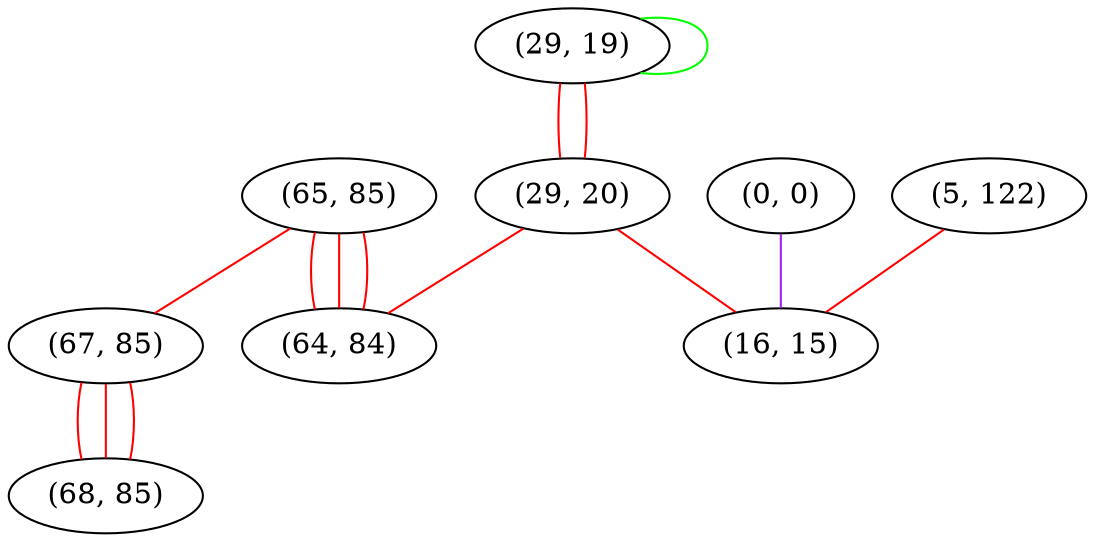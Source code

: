 graph "" {
"(65, 85)";
"(0, 0)";
"(29, 19)";
"(29, 20)";
"(64, 84)";
"(67, 85)";
"(5, 122)";
"(16, 15)";
"(68, 85)";
"(65, 85)" -- "(67, 85)"  [color=red, key=0, weight=1];
"(65, 85)" -- "(64, 84)"  [color=red, key=0, weight=1];
"(65, 85)" -- "(64, 84)"  [color=red, key=1, weight=1];
"(65, 85)" -- "(64, 84)"  [color=red, key=2, weight=1];
"(0, 0)" -- "(16, 15)"  [color=purple, key=0, weight=4];
"(29, 19)" -- "(29, 20)"  [color=red, key=0, weight=1];
"(29, 19)" -- "(29, 20)"  [color=red, key=1, weight=1];
"(29, 19)" -- "(29, 19)"  [color=green, key=0, weight=2];
"(29, 20)" -- "(16, 15)"  [color=red, key=0, weight=1];
"(29, 20)" -- "(64, 84)"  [color=red, key=0, weight=1];
"(67, 85)" -- "(68, 85)"  [color=red, key=0, weight=1];
"(67, 85)" -- "(68, 85)"  [color=red, key=1, weight=1];
"(67, 85)" -- "(68, 85)"  [color=red, key=2, weight=1];
"(5, 122)" -- "(16, 15)"  [color=red, key=0, weight=1];
}
